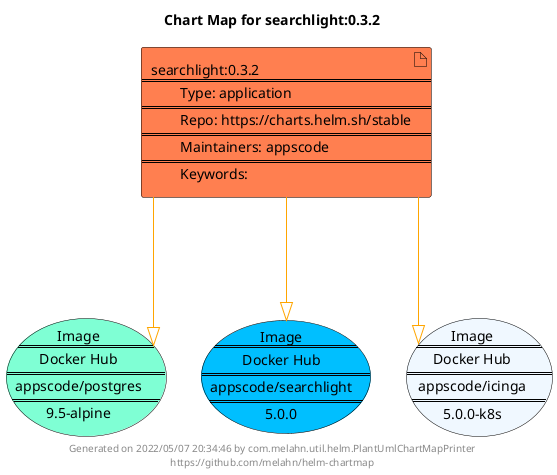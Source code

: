 @startuml
skinparam linetype ortho
skinparam backgroundColor white
skinparam usecaseBorderColor black
skinparam usecaseArrowColor LightSlateGray
skinparam artifactBorderColor black
skinparam artifactArrowColor LightSlateGray

title Chart Map for searchlight:0.3.2

'There is one referenced Helm Chart
artifact "searchlight:0.3.2\n====\n\tType: application\n====\n\tRepo: https://charts.helm.sh/stable\n====\n\tMaintainers: appscode\n====\n\tKeywords: " as searchlight_0_3_2 #Coral

'There are 3 referenced Docker Images
usecase "Image\n====\nDocker Hub\n====\nappscode/postgres\n====\n9.5-alpine" as appscode_postgres_9_5_alpine #Aquamarine
usecase "Image\n====\nDocker Hub\n====\nappscode/searchlight\n====\n5.0.0" as appscode_searchlight_5_0_0 #DeepSkyBlue
usecase "Image\n====\nDocker Hub\n====\nappscode/icinga\n====\n5.0.0-k8s" as appscode_icinga_5_0_0_k8s #AliceBlue

'Chart Dependencies
searchlight_0_3_2--[#orange]-|>appscode_postgres_9_5_alpine
searchlight_0_3_2--[#orange]-|>appscode_icinga_5_0_0_k8s
searchlight_0_3_2--[#orange]-|>appscode_searchlight_5_0_0

center footer Generated on 2022/05/07 20:34:46 by com.melahn.util.helm.PlantUmlChartMapPrinter\nhttps://github.com/melahn/helm-chartmap
@enduml
